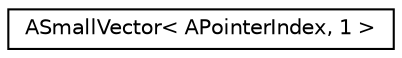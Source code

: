 digraph "Graphical Class Hierarchy"
{
 // LATEX_PDF_SIZE
  edge [fontname="Helvetica",fontsize="10",labelfontname="Helvetica",labelfontsize="10"];
  node [fontname="Helvetica",fontsize="10",shape=record];
  rankdir="LR";
  Node0 [label="ASmallVector\< APointerIndex, 1 \>",height=0.2,width=0.4,color="black", fillcolor="white", style="filled",URL="$classASmallVector.html",tooltip=" "];
}
